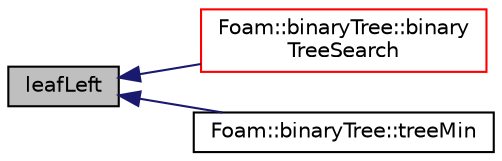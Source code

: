 digraph "leafLeft"
{
  bgcolor="transparent";
  edge [fontname="Helvetica",fontsize="10",labelfontname="Helvetica",labelfontsize="10"];
  node [fontname="Helvetica",fontsize="10",shape=record];
  rankdir="LR";
  Node47 [label="leafLeft",height=0.2,width=0.4,color="black", fillcolor="grey75", style="filled", fontcolor="black"];
  Node47 -> Node48 [dir="back",color="midnightblue",fontsize="10",style="solid",fontname="Helvetica"];
  Node48 [label="Foam::binaryTree::binary\lTreeSearch",height=0.2,width=0.4,color="red",URL="$a31121.html#a62382a55514051e94bba3c0263b4be71"];
  Node47 -> Node52 [dir="back",color="midnightblue",fontsize="10",style="solid",fontname="Helvetica"];
  Node52 [label="Foam::binaryTree::treeMin",height=0.2,width=0.4,color="black",URL="$a31121.html#ad5b9be0499d0ef0b372aa984e988c82c"];
}
